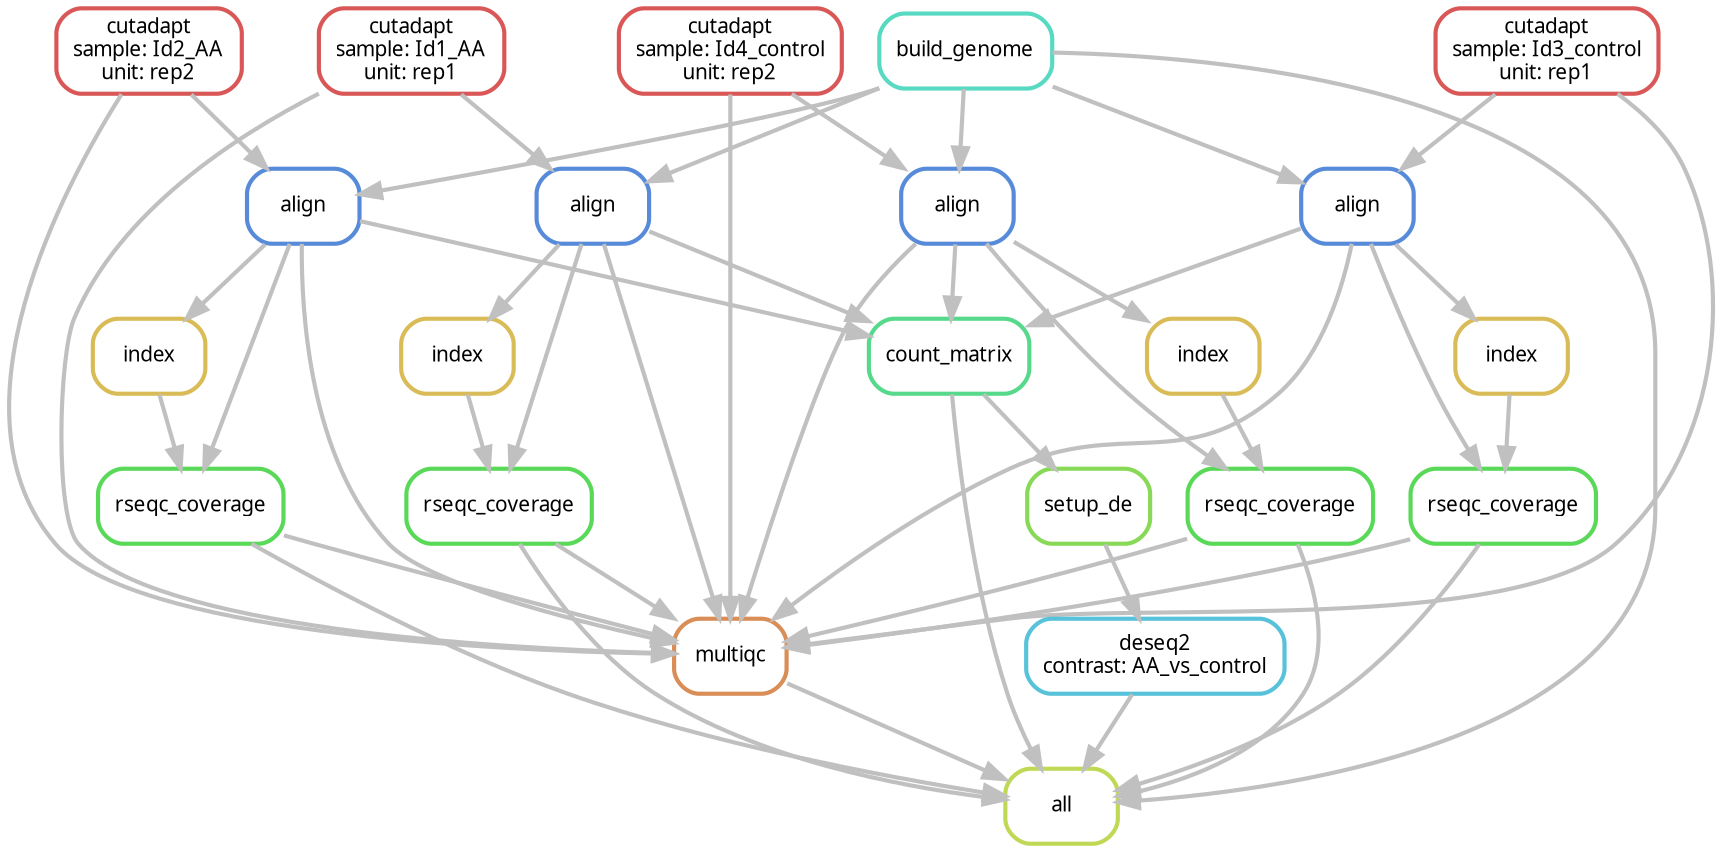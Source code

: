 digraph snakemake_dag {
    graph[bgcolor=white, margin=0];
    node[shape=box, style=rounded, fontname=sans,                 fontsize=10, penwidth=2];
    edge[penwidth=2, color=grey];
	0[label = "all", color = "0.20 0.6 0.85", style="rounded"];
	1[label = "build_genome", color = "0.47 0.6 0.85", style="rounded"];
	2[label = "multiqc", color = "0.07 0.6 0.85", style="rounded"];
	3[label = "cutadapt\nsample: Id1_AA\nunit: rep1", color = "0.00 0.6 0.85", style="rounded"];
	4[label = "cutadapt\nsample: Id2_AA\nunit: rep2", color = "0.00 0.6 0.85", style="rounded"];
	5[label = "cutadapt\nsample: Id3_control\nunit: rep1", color = "0.00 0.6 0.85", style="rounded"];
	6[label = "cutadapt\nsample: Id4_control\nunit: rep2", color = "0.00 0.6 0.85", style="rounded"];
	7[label = "align", color = "0.60 0.6 0.85", style="rounded"];
	8[label = "align", color = "0.60 0.6 0.85", style="rounded"];
	9[label = "align", color = "0.60 0.6 0.85", style="rounded"];
	10[label = "align", color = "0.60 0.6 0.85", style="rounded"];
	11[label = "rseqc_coverage", color = "0.33 0.6 0.85", style="rounded"];
	12[label = "index", color = "0.13 0.6 0.85", style="rounded"];
	13[label = "rseqc_coverage", color = "0.33 0.6 0.85", style="rounded"];
	14[label = "index", color = "0.13 0.6 0.85", style="rounded"];
	15[label = "rseqc_coverage", color = "0.33 0.6 0.85", style="rounded"];
	16[label = "index", color = "0.13 0.6 0.85", style="rounded"];
	17[label = "rseqc_coverage", color = "0.33 0.6 0.85", style="rounded"];
	18[label = "index", color = "0.13 0.6 0.85", style="rounded"];
	19[label = "count_matrix", color = "0.40 0.6 0.85", style="rounded"];
	20[label = "deseq2\ncontrast: AA_vs_control", color = "0.53 0.6 0.85", style="rounded"];
	21[label = "setup_de", color = "0.27 0.6 0.85", style="rounded"];
	1 -> 0
	2 -> 0
	11 -> 0
	13 -> 0
	15 -> 0
	17 -> 0
	19 -> 0
	20 -> 0
	3 -> 2
	4 -> 2
	5 -> 2
	6 -> 2
	7 -> 2
	8 -> 2
	9 -> 2
	10 -> 2
	11 -> 2
	13 -> 2
	15 -> 2
	17 -> 2
	3 -> 7
	1 -> 7
	4 -> 8
	1 -> 8
	5 -> 9
	1 -> 9
	6 -> 10
	1 -> 10
	7 -> 11
	12 -> 11
	7 -> 12
	8 -> 13
	14 -> 13
	8 -> 14
	9 -> 15
	16 -> 15
	9 -> 16
	10 -> 17
	18 -> 17
	10 -> 18
	7 -> 19
	8 -> 19
	9 -> 19
	10 -> 19
	21 -> 20
	19 -> 21
}            

